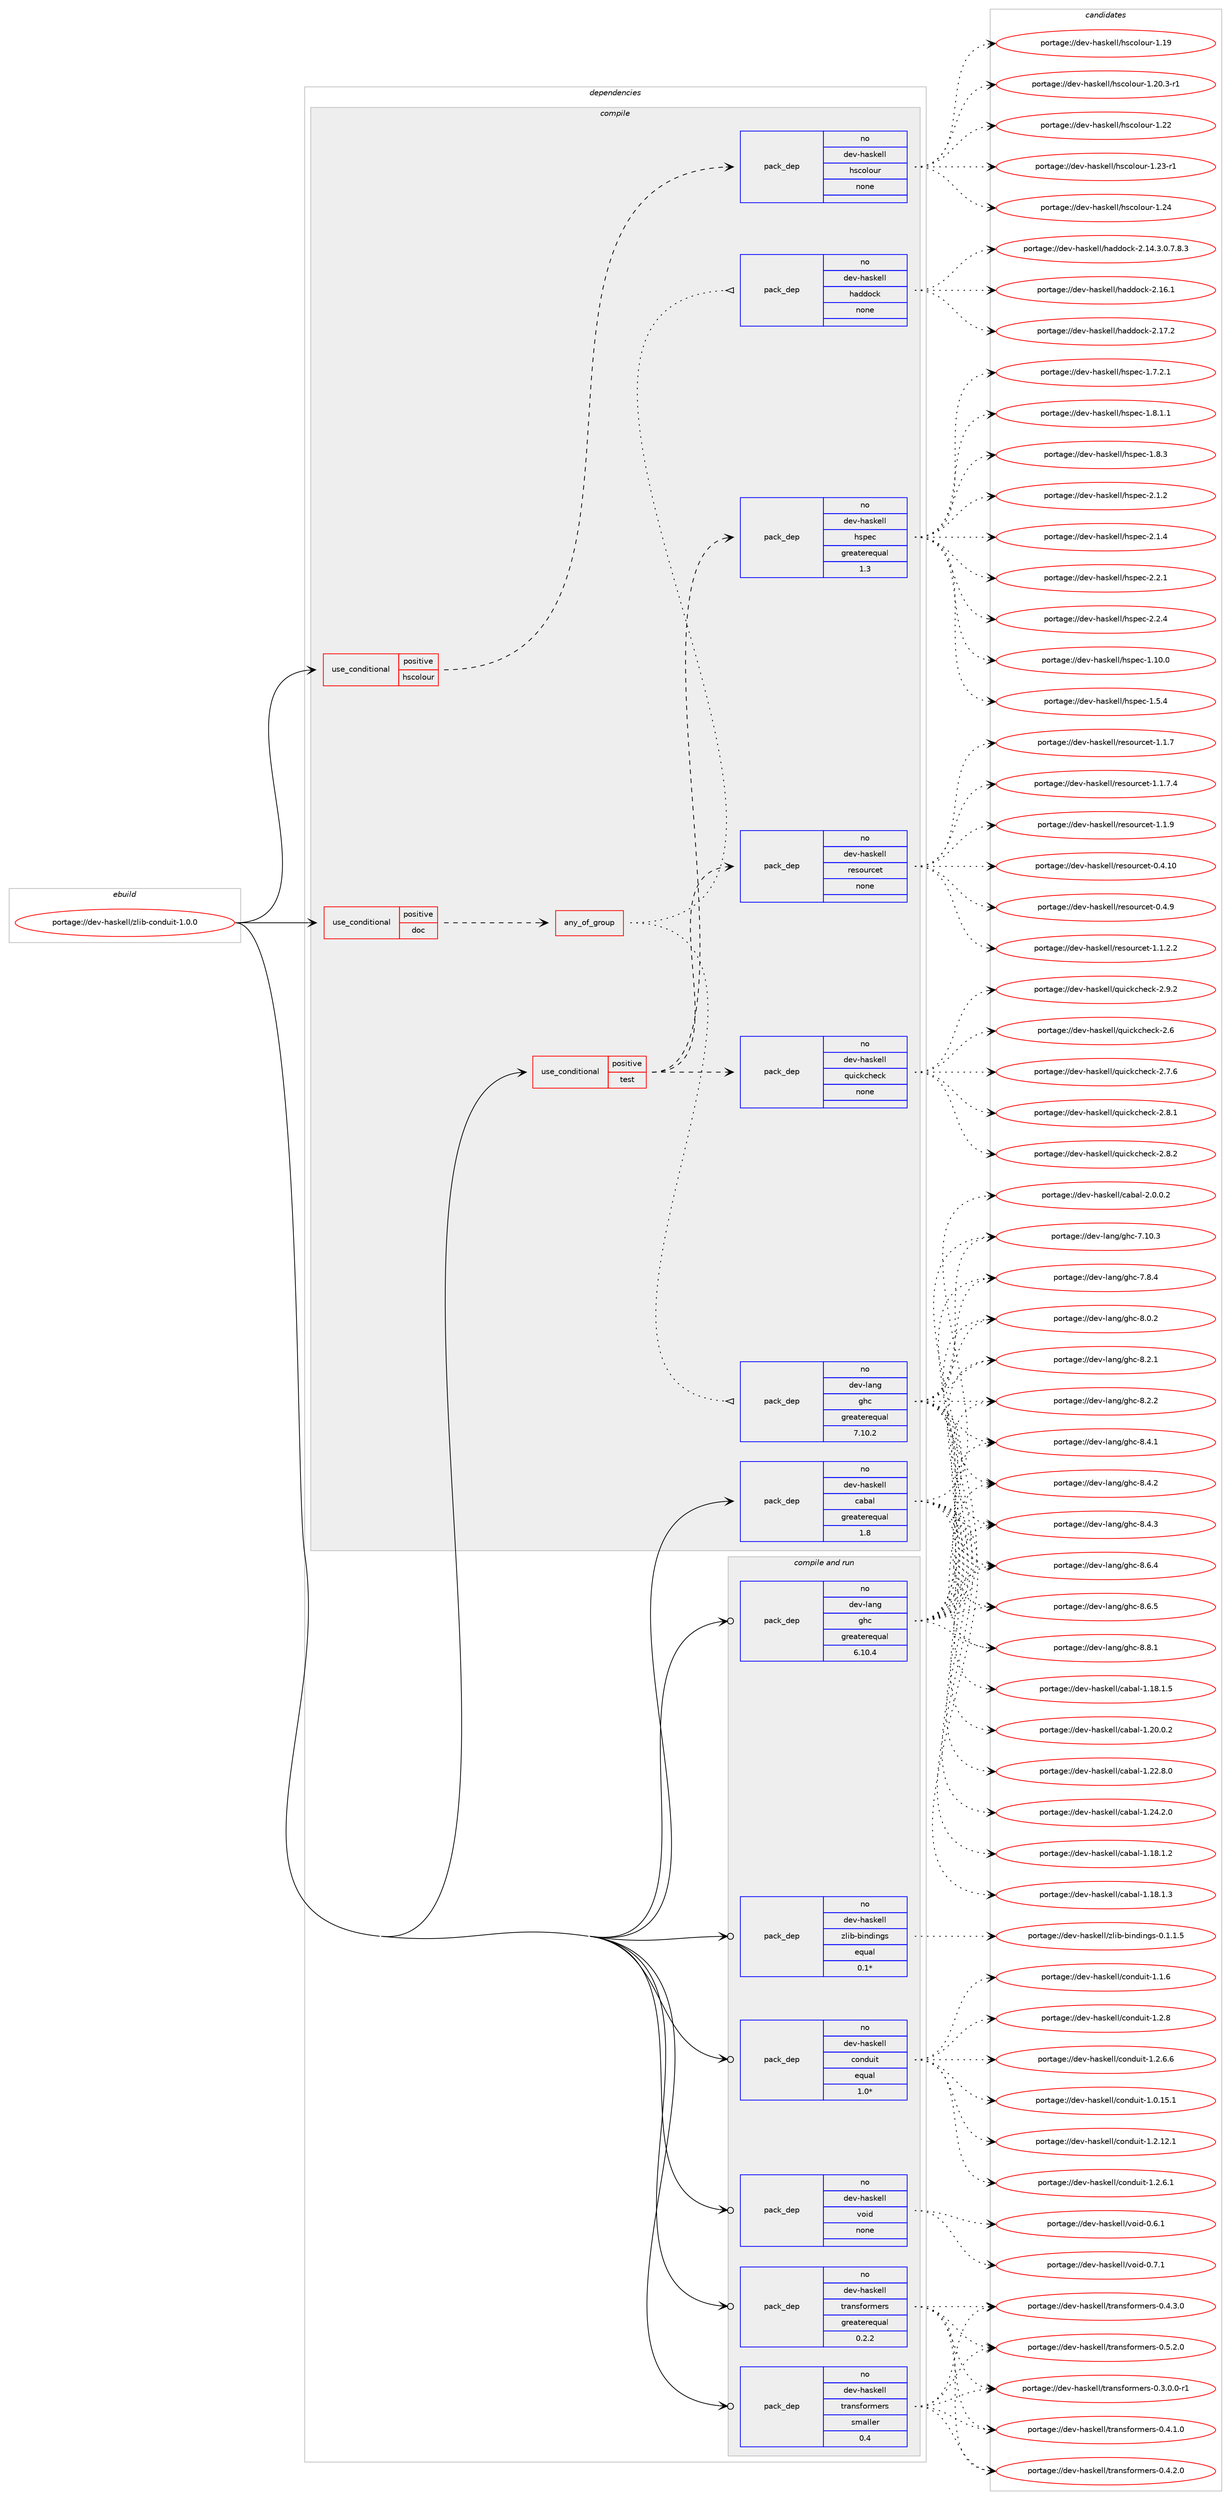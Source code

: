 digraph prolog {

# *************
# Graph options
# *************

newrank=true;
concentrate=true;
compound=true;
graph [rankdir=LR,fontname=Helvetica,fontsize=10,ranksep=1.5];#, ranksep=2.5, nodesep=0.2];
edge  [arrowhead=vee];
node  [fontname=Helvetica,fontsize=10];

# **********
# The ebuild
# **********

subgraph cluster_leftcol {
color=gray;
rank=same;
label=<<i>ebuild</i>>;
id [label="portage://dev-haskell/zlib-conduit-1.0.0", color=red, width=4, href="../dev-haskell/zlib-conduit-1.0.0.svg"];
}

# ****************
# The dependencies
# ****************

subgraph cluster_midcol {
color=gray;
label=<<i>dependencies</i>>;
subgraph cluster_compile {
fillcolor="#eeeeee";
style=filled;
label=<<i>compile</i>>;
subgraph cond17896 {
dependency85665 [label=<<TABLE BORDER="0" CELLBORDER="1" CELLSPACING="0" CELLPADDING="4"><TR><TD ROWSPAN="3" CELLPADDING="10">use_conditional</TD></TR><TR><TD>positive</TD></TR><TR><TD>doc</TD></TR></TABLE>>, shape=none, color=red];
subgraph any2649 {
dependency85666 [label=<<TABLE BORDER="0" CELLBORDER="1" CELLSPACING="0" CELLPADDING="4"><TR><TD CELLPADDING="10">any_of_group</TD></TR></TABLE>>, shape=none, color=red];subgraph pack65063 {
dependency85667 [label=<<TABLE BORDER="0" CELLBORDER="1" CELLSPACING="0" CELLPADDING="4" WIDTH="220"><TR><TD ROWSPAN="6" CELLPADDING="30">pack_dep</TD></TR><TR><TD WIDTH="110">no</TD></TR><TR><TD>dev-haskell</TD></TR><TR><TD>haddock</TD></TR><TR><TD>none</TD></TR><TR><TD></TD></TR></TABLE>>, shape=none, color=blue];
}
dependency85666:e -> dependency85667:w [weight=20,style="dotted",arrowhead="oinv"];
subgraph pack65064 {
dependency85668 [label=<<TABLE BORDER="0" CELLBORDER="1" CELLSPACING="0" CELLPADDING="4" WIDTH="220"><TR><TD ROWSPAN="6" CELLPADDING="30">pack_dep</TD></TR><TR><TD WIDTH="110">no</TD></TR><TR><TD>dev-lang</TD></TR><TR><TD>ghc</TD></TR><TR><TD>greaterequal</TD></TR><TR><TD>7.10.2</TD></TR></TABLE>>, shape=none, color=blue];
}
dependency85666:e -> dependency85668:w [weight=20,style="dotted",arrowhead="oinv"];
}
dependency85665:e -> dependency85666:w [weight=20,style="dashed",arrowhead="vee"];
}
id:e -> dependency85665:w [weight=20,style="solid",arrowhead="vee"];
subgraph cond17897 {
dependency85669 [label=<<TABLE BORDER="0" CELLBORDER="1" CELLSPACING="0" CELLPADDING="4"><TR><TD ROWSPAN="3" CELLPADDING="10">use_conditional</TD></TR><TR><TD>positive</TD></TR><TR><TD>hscolour</TD></TR></TABLE>>, shape=none, color=red];
subgraph pack65065 {
dependency85670 [label=<<TABLE BORDER="0" CELLBORDER="1" CELLSPACING="0" CELLPADDING="4" WIDTH="220"><TR><TD ROWSPAN="6" CELLPADDING="30">pack_dep</TD></TR><TR><TD WIDTH="110">no</TD></TR><TR><TD>dev-haskell</TD></TR><TR><TD>hscolour</TD></TR><TR><TD>none</TD></TR><TR><TD></TD></TR></TABLE>>, shape=none, color=blue];
}
dependency85669:e -> dependency85670:w [weight=20,style="dashed",arrowhead="vee"];
}
id:e -> dependency85669:w [weight=20,style="solid",arrowhead="vee"];
subgraph cond17898 {
dependency85671 [label=<<TABLE BORDER="0" CELLBORDER="1" CELLSPACING="0" CELLPADDING="4"><TR><TD ROWSPAN="3" CELLPADDING="10">use_conditional</TD></TR><TR><TD>positive</TD></TR><TR><TD>test</TD></TR></TABLE>>, shape=none, color=red];
subgraph pack65066 {
dependency85672 [label=<<TABLE BORDER="0" CELLBORDER="1" CELLSPACING="0" CELLPADDING="4" WIDTH="220"><TR><TD ROWSPAN="6" CELLPADDING="30">pack_dep</TD></TR><TR><TD WIDTH="110">no</TD></TR><TR><TD>dev-haskell</TD></TR><TR><TD>hspec</TD></TR><TR><TD>greaterequal</TD></TR><TR><TD>1.3</TD></TR></TABLE>>, shape=none, color=blue];
}
dependency85671:e -> dependency85672:w [weight=20,style="dashed",arrowhead="vee"];
subgraph pack65067 {
dependency85673 [label=<<TABLE BORDER="0" CELLBORDER="1" CELLSPACING="0" CELLPADDING="4" WIDTH="220"><TR><TD ROWSPAN="6" CELLPADDING="30">pack_dep</TD></TR><TR><TD WIDTH="110">no</TD></TR><TR><TD>dev-haskell</TD></TR><TR><TD>quickcheck</TD></TR><TR><TD>none</TD></TR><TR><TD></TD></TR></TABLE>>, shape=none, color=blue];
}
dependency85671:e -> dependency85673:w [weight=20,style="dashed",arrowhead="vee"];
subgraph pack65068 {
dependency85674 [label=<<TABLE BORDER="0" CELLBORDER="1" CELLSPACING="0" CELLPADDING="4" WIDTH="220"><TR><TD ROWSPAN="6" CELLPADDING="30">pack_dep</TD></TR><TR><TD WIDTH="110">no</TD></TR><TR><TD>dev-haskell</TD></TR><TR><TD>resourcet</TD></TR><TR><TD>none</TD></TR><TR><TD></TD></TR></TABLE>>, shape=none, color=blue];
}
dependency85671:e -> dependency85674:w [weight=20,style="dashed",arrowhead="vee"];
}
id:e -> dependency85671:w [weight=20,style="solid",arrowhead="vee"];
subgraph pack65069 {
dependency85675 [label=<<TABLE BORDER="0" CELLBORDER="1" CELLSPACING="0" CELLPADDING="4" WIDTH="220"><TR><TD ROWSPAN="6" CELLPADDING="30">pack_dep</TD></TR><TR><TD WIDTH="110">no</TD></TR><TR><TD>dev-haskell</TD></TR><TR><TD>cabal</TD></TR><TR><TD>greaterequal</TD></TR><TR><TD>1.8</TD></TR></TABLE>>, shape=none, color=blue];
}
id:e -> dependency85675:w [weight=20,style="solid",arrowhead="vee"];
}
subgraph cluster_compileandrun {
fillcolor="#eeeeee";
style=filled;
label=<<i>compile and run</i>>;
subgraph pack65070 {
dependency85676 [label=<<TABLE BORDER="0" CELLBORDER="1" CELLSPACING="0" CELLPADDING="4" WIDTH="220"><TR><TD ROWSPAN="6" CELLPADDING="30">pack_dep</TD></TR><TR><TD WIDTH="110">no</TD></TR><TR><TD>dev-haskell</TD></TR><TR><TD>conduit</TD></TR><TR><TD>equal</TD></TR><TR><TD>1.0*</TD></TR></TABLE>>, shape=none, color=blue];
}
id:e -> dependency85676:w [weight=20,style="solid",arrowhead="odotvee"];
subgraph pack65071 {
dependency85677 [label=<<TABLE BORDER="0" CELLBORDER="1" CELLSPACING="0" CELLPADDING="4" WIDTH="220"><TR><TD ROWSPAN="6" CELLPADDING="30">pack_dep</TD></TR><TR><TD WIDTH="110">no</TD></TR><TR><TD>dev-haskell</TD></TR><TR><TD>transformers</TD></TR><TR><TD>greaterequal</TD></TR><TR><TD>0.2.2</TD></TR></TABLE>>, shape=none, color=blue];
}
id:e -> dependency85677:w [weight=20,style="solid",arrowhead="odotvee"];
subgraph pack65072 {
dependency85678 [label=<<TABLE BORDER="0" CELLBORDER="1" CELLSPACING="0" CELLPADDING="4" WIDTH="220"><TR><TD ROWSPAN="6" CELLPADDING="30">pack_dep</TD></TR><TR><TD WIDTH="110">no</TD></TR><TR><TD>dev-haskell</TD></TR><TR><TD>transformers</TD></TR><TR><TD>smaller</TD></TR><TR><TD>0.4</TD></TR></TABLE>>, shape=none, color=blue];
}
id:e -> dependency85678:w [weight=20,style="solid",arrowhead="odotvee"];
subgraph pack65073 {
dependency85679 [label=<<TABLE BORDER="0" CELLBORDER="1" CELLSPACING="0" CELLPADDING="4" WIDTH="220"><TR><TD ROWSPAN="6" CELLPADDING="30">pack_dep</TD></TR><TR><TD WIDTH="110">no</TD></TR><TR><TD>dev-haskell</TD></TR><TR><TD>void</TD></TR><TR><TD>none</TD></TR><TR><TD></TD></TR></TABLE>>, shape=none, color=blue];
}
id:e -> dependency85679:w [weight=20,style="solid",arrowhead="odotvee"];
subgraph pack65074 {
dependency85680 [label=<<TABLE BORDER="0" CELLBORDER="1" CELLSPACING="0" CELLPADDING="4" WIDTH="220"><TR><TD ROWSPAN="6" CELLPADDING="30">pack_dep</TD></TR><TR><TD WIDTH="110">no</TD></TR><TR><TD>dev-haskell</TD></TR><TR><TD>zlib-bindings</TD></TR><TR><TD>equal</TD></TR><TR><TD>0.1*</TD></TR></TABLE>>, shape=none, color=blue];
}
id:e -> dependency85680:w [weight=20,style="solid",arrowhead="odotvee"];
subgraph pack65075 {
dependency85681 [label=<<TABLE BORDER="0" CELLBORDER="1" CELLSPACING="0" CELLPADDING="4" WIDTH="220"><TR><TD ROWSPAN="6" CELLPADDING="30">pack_dep</TD></TR><TR><TD WIDTH="110">no</TD></TR><TR><TD>dev-lang</TD></TR><TR><TD>ghc</TD></TR><TR><TD>greaterequal</TD></TR><TR><TD>6.10.4</TD></TR></TABLE>>, shape=none, color=blue];
}
id:e -> dependency85681:w [weight=20,style="solid",arrowhead="odotvee"];
}
subgraph cluster_run {
fillcolor="#eeeeee";
style=filled;
label=<<i>run</i>>;
}
}

# **************
# The candidates
# **************

subgraph cluster_choices {
rank=same;
color=gray;
label=<<i>candidates</i>>;

subgraph choice65063 {
color=black;
nodesep=1;
choiceportage1001011184510497115107101108108471049710010011199107455046495246514648465546564651 [label="portage://dev-haskell/haddock-2.14.3.0.7.8.3", color=red, width=4,href="../dev-haskell/haddock-2.14.3.0.7.8.3.svg"];
choiceportage100101118451049711510710110810847104971001001119910745504649544649 [label="portage://dev-haskell/haddock-2.16.1", color=red, width=4,href="../dev-haskell/haddock-2.16.1.svg"];
choiceportage100101118451049711510710110810847104971001001119910745504649554650 [label="portage://dev-haskell/haddock-2.17.2", color=red, width=4,href="../dev-haskell/haddock-2.17.2.svg"];
dependency85667:e -> choiceportage1001011184510497115107101108108471049710010011199107455046495246514648465546564651:w [style=dotted,weight="100"];
dependency85667:e -> choiceportage100101118451049711510710110810847104971001001119910745504649544649:w [style=dotted,weight="100"];
dependency85667:e -> choiceportage100101118451049711510710110810847104971001001119910745504649554650:w [style=dotted,weight="100"];
}
subgraph choice65064 {
color=black;
nodesep=1;
choiceportage1001011184510897110103471031049945554649484651 [label="portage://dev-lang/ghc-7.10.3", color=red, width=4,href="../dev-lang/ghc-7.10.3.svg"];
choiceportage10010111845108971101034710310499455546564652 [label="portage://dev-lang/ghc-7.8.4", color=red, width=4,href="../dev-lang/ghc-7.8.4.svg"];
choiceportage10010111845108971101034710310499455646484650 [label="portage://dev-lang/ghc-8.0.2", color=red, width=4,href="../dev-lang/ghc-8.0.2.svg"];
choiceportage10010111845108971101034710310499455646504649 [label="portage://dev-lang/ghc-8.2.1", color=red, width=4,href="../dev-lang/ghc-8.2.1.svg"];
choiceportage10010111845108971101034710310499455646504650 [label="portage://dev-lang/ghc-8.2.2", color=red, width=4,href="../dev-lang/ghc-8.2.2.svg"];
choiceportage10010111845108971101034710310499455646524649 [label="portage://dev-lang/ghc-8.4.1", color=red, width=4,href="../dev-lang/ghc-8.4.1.svg"];
choiceportage10010111845108971101034710310499455646524650 [label="portage://dev-lang/ghc-8.4.2", color=red, width=4,href="../dev-lang/ghc-8.4.2.svg"];
choiceportage10010111845108971101034710310499455646524651 [label="portage://dev-lang/ghc-8.4.3", color=red, width=4,href="../dev-lang/ghc-8.4.3.svg"];
choiceportage10010111845108971101034710310499455646544652 [label="portage://dev-lang/ghc-8.6.4", color=red, width=4,href="../dev-lang/ghc-8.6.4.svg"];
choiceportage10010111845108971101034710310499455646544653 [label="portage://dev-lang/ghc-8.6.5", color=red, width=4,href="../dev-lang/ghc-8.6.5.svg"];
choiceportage10010111845108971101034710310499455646564649 [label="portage://dev-lang/ghc-8.8.1", color=red, width=4,href="../dev-lang/ghc-8.8.1.svg"];
dependency85668:e -> choiceportage1001011184510897110103471031049945554649484651:w [style=dotted,weight="100"];
dependency85668:e -> choiceportage10010111845108971101034710310499455546564652:w [style=dotted,weight="100"];
dependency85668:e -> choiceportage10010111845108971101034710310499455646484650:w [style=dotted,weight="100"];
dependency85668:e -> choiceportage10010111845108971101034710310499455646504649:w [style=dotted,weight="100"];
dependency85668:e -> choiceportage10010111845108971101034710310499455646504650:w [style=dotted,weight="100"];
dependency85668:e -> choiceportage10010111845108971101034710310499455646524649:w [style=dotted,weight="100"];
dependency85668:e -> choiceportage10010111845108971101034710310499455646524650:w [style=dotted,weight="100"];
dependency85668:e -> choiceportage10010111845108971101034710310499455646524651:w [style=dotted,weight="100"];
dependency85668:e -> choiceportage10010111845108971101034710310499455646544652:w [style=dotted,weight="100"];
dependency85668:e -> choiceportage10010111845108971101034710310499455646544653:w [style=dotted,weight="100"];
dependency85668:e -> choiceportage10010111845108971101034710310499455646564649:w [style=dotted,weight="100"];
}
subgraph choice65065 {
color=black;
nodesep=1;
choiceportage100101118451049711510710110810847104115991111081111171144549464957 [label="portage://dev-haskell/hscolour-1.19", color=red, width=4,href="../dev-haskell/hscolour-1.19.svg"];
choiceportage10010111845104971151071011081084710411599111108111117114454946504846514511449 [label="portage://dev-haskell/hscolour-1.20.3-r1", color=red, width=4,href="../dev-haskell/hscolour-1.20.3-r1.svg"];
choiceportage100101118451049711510710110810847104115991111081111171144549465050 [label="portage://dev-haskell/hscolour-1.22", color=red, width=4,href="../dev-haskell/hscolour-1.22.svg"];
choiceportage1001011184510497115107101108108471041159911110811111711445494650514511449 [label="portage://dev-haskell/hscolour-1.23-r1", color=red, width=4,href="../dev-haskell/hscolour-1.23-r1.svg"];
choiceportage100101118451049711510710110810847104115991111081111171144549465052 [label="portage://dev-haskell/hscolour-1.24", color=red, width=4,href="../dev-haskell/hscolour-1.24.svg"];
dependency85670:e -> choiceportage100101118451049711510710110810847104115991111081111171144549464957:w [style=dotted,weight="100"];
dependency85670:e -> choiceportage10010111845104971151071011081084710411599111108111117114454946504846514511449:w [style=dotted,weight="100"];
dependency85670:e -> choiceportage100101118451049711510710110810847104115991111081111171144549465050:w [style=dotted,weight="100"];
dependency85670:e -> choiceportage1001011184510497115107101108108471041159911110811111711445494650514511449:w [style=dotted,weight="100"];
dependency85670:e -> choiceportage100101118451049711510710110810847104115991111081111171144549465052:w [style=dotted,weight="100"];
}
subgraph choice65066 {
color=black;
nodesep=1;
choiceportage1001011184510497115107101108108471041151121019945494649484648 [label="portage://dev-haskell/hspec-1.10.0", color=red, width=4,href="../dev-haskell/hspec-1.10.0.svg"];
choiceportage10010111845104971151071011081084710411511210199454946534652 [label="portage://dev-haskell/hspec-1.5.4", color=red, width=4,href="../dev-haskell/hspec-1.5.4.svg"];
choiceportage100101118451049711510710110810847104115112101994549465546504649 [label="portage://dev-haskell/hspec-1.7.2.1", color=red, width=4,href="../dev-haskell/hspec-1.7.2.1.svg"];
choiceportage100101118451049711510710110810847104115112101994549465646494649 [label="portage://dev-haskell/hspec-1.8.1.1", color=red, width=4,href="../dev-haskell/hspec-1.8.1.1.svg"];
choiceportage10010111845104971151071011081084710411511210199454946564651 [label="portage://dev-haskell/hspec-1.8.3", color=red, width=4,href="../dev-haskell/hspec-1.8.3.svg"];
choiceportage10010111845104971151071011081084710411511210199455046494650 [label="portage://dev-haskell/hspec-2.1.2", color=red, width=4,href="../dev-haskell/hspec-2.1.2.svg"];
choiceportage10010111845104971151071011081084710411511210199455046494652 [label="portage://dev-haskell/hspec-2.1.4", color=red, width=4,href="../dev-haskell/hspec-2.1.4.svg"];
choiceportage10010111845104971151071011081084710411511210199455046504649 [label="portage://dev-haskell/hspec-2.2.1", color=red, width=4,href="../dev-haskell/hspec-2.2.1.svg"];
choiceportage10010111845104971151071011081084710411511210199455046504652 [label="portage://dev-haskell/hspec-2.2.4", color=red, width=4,href="../dev-haskell/hspec-2.2.4.svg"];
dependency85672:e -> choiceportage1001011184510497115107101108108471041151121019945494649484648:w [style=dotted,weight="100"];
dependency85672:e -> choiceportage10010111845104971151071011081084710411511210199454946534652:w [style=dotted,weight="100"];
dependency85672:e -> choiceportage100101118451049711510710110810847104115112101994549465546504649:w [style=dotted,weight="100"];
dependency85672:e -> choiceportage100101118451049711510710110810847104115112101994549465646494649:w [style=dotted,weight="100"];
dependency85672:e -> choiceportage10010111845104971151071011081084710411511210199454946564651:w [style=dotted,weight="100"];
dependency85672:e -> choiceportage10010111845104971151071011081084710411511210199455046494650:w [style=dotted,weight="100"];
dependency85672:e -> choiceportage10010111845104971151071011081084710411511210199455046494652:w [style=dotted,weight="100"];
dependency85672:e -> choiceportage10010111845104971151071011081084710411511210199455046504649:w [style=dotted,weight="100"];
dependency85672:e -> choiceportage10010111845104971151071011081084710411511210199455046504652:w [style=dotted,weight="100"];
}
subgraph choice65067 {
color=black;
nodesep=1;
choiceportage10010111845104971151071011081084711311710599107991041019910745504654 [label="portage://dev-haskell/quickcheck-2.6", color=red, width=4,href="../dev-haskell/quickcheck-2.6.svg"];
choiceportage100101118451049711510710110810847113117105991079910410199107455046554654 [label="portage://dev-haskell/quickcheck-2.7.6", color=red, width=4,href="../dev-haskell/quickcheck-2.7.6.svg"];
choiceportage100101118451049711510710110810847113117105991079910410199107455046564649 [label="portage://dev-haskell/quickcheck-2.8.1", color=red, width=4,href="../dev-haskell/quickcheck-2.8.1.svg"];
choiceportage100101118451049711510710110810847113117105991079910410199107455046564650 [label="portage://dev-haskell/quickcheck-2.8.2", color=red, width=4,href="../dev-haskell/quickcheck-2.8.2.svg"];
choiceportage100101118451049711510710110810847113117105991079910410199107455046574650 [label="portage://dev-haskell/quickcheck-2.9.2", color=red, width=4,href="../dev-haskell/quickcheck-2.9.2.svg"];
dependency85673:e -> choiceportage10010111845104971151071011081084711311710599107991041019910745504654:w [style=dotted,weight="100"];
dependency85673:e -> choiceportage100101118451049711510710110810847113117105991079910410199107455046554654:w [style=dotted,weight="100"];
dependency85673:e -> choiceportage100101118451049711510710110810847113117105991079910410199107455046564649:w [style=dotted,weight="100"];
dependency85673:e -> choiceportage100101118451049711510710110810847113117105991079910410199107455046564650:w [style=dotted,weight="100"];
dependency85673:e -> choiceportage100101118451049711510710110810847113117105991079910410199107455046574650:w [style=dotted,weight="100"];
}
subgraph choice65068 {
color=black;
nodesep=1;
choiceportage1001011184510497115107101108108471141011151111171149910111645484652464948 [label="portage://dev-haskell/resourcet-0.4.10", color=red, width=4,href="../dev-haskell/resourcet-0.4.10.svg"];
choiceportage10010111845104971151071011081084711410111511111711499101116454846524657 [label="portage://dev-haskell/resourcet-0.4.9", color=red, width=4,href="../dev-haskell/resourcet-0.4.9.svg"];
choiceportage100101118451049711510710110810847114101115111117114991011164549464946504650 [label="portage://dev-haskell/resourcet-1.1.2.2", color=red, width=4,href="../dev-haskell/resourcet-1.1.2.2.svg"];
choiceportage10010111845104971151071011081084711410111511111711499101116454946494655 [label="portage://dev-haskell/resourcet-1.1.7", color=red, width=4,href="../dev-haskell/resourcet-1.1.7.svg"];
choiceportage100101118451049711510710110810847114101115111117114991011164549464946554652 [label="portage://dev-haskell/resourcet-1.1.7.4", color=red, width=4,href="../dev-haskell/resourcet-1.1.7.4.svg"];
choiceportage10010111845104971151071011081084711410111511111711499101116454946494657 [label="portage://dev-haskell/resourcet-1.1.9", color=red, width=4,href="../dev-haskell/resourcet-1.1.9.svg"];
dependency85674:e -> choiceportage1001011184510497115107101108108471141011151111171149910111645484652464948:w [style=dotted,weight="100"];
dependency85674:e -> choiceportage10010111845104971151071011081084711410111511111711499101116454846524657:w [style=dotted,weight="100"];
dependency85674:e -> choiceportage100101118451049711510710110810847114101115111117114991011164549464946504650:w [style=dotted,weight="100"];
dependency85674:e -> choiceportage10010111845104971151071011081084711410111511111711499101116454946494655:w [style=dotted,weight="100"];
dependency85674:e -> choiceportage100101118451049711510710110810847114101115111117114991011164549464946554652:w [style=dotted,weight="100"];
dependency85674:e -> choiceportage10010111845104971151071011081084711410111511111711499101116454946494657:w [style=dotted,weight="100"];
}
subgraph choice65069 {
color=black;
nodesep=1;
choiceportage10010111845104971151071011081084799979897108454946495646494650 [label="portage://dev-haskell/cabal-1.18.1.2", color=red, width=4,href="../dev-haskell/cabal-1.18.1.2.svg"];
choiceportage10010111845104971151071011081084799979897108454946495646494651 [label="portage://dev-haskell/cabal-1.18.1.3", color=red, width=4,href="../dev-haskell/cabal-1.18.1.3.svg"];
choiceportage10010111845104971151071011081084799979897108454946495646494653 [label="portage://dev-haskell/cabal-1.18.1.5", color=red, width=4,href="../dev-haskell/cabal-1.18.1.5.svg"];
choiceportage10010111845104971151071011081084799979897108454946504846484650 [label="portage://dev-haskell/cabal-1.20.0.2", color=red, width=4,href="../dev-haskell/cabal-1.20.0.2.svg"];
choiceportage10010111845104971151071011081084799979897108454946505046564648 [label="portage://dev-haskell/cabal-1.22.8.0", color=red, width=4,href="../dev-haskell/cabal-1.22.8.0.svg"];
choiceportage10010111845104971151071011081084799979897108454946505246504648 [label="portage://dev-haskell/cabal-1.24.2.0", color=red, width=4,href="../dev-haskell/cabal-1.24.2.0.svg"];
choiceportage100101118451049711510710110810847999798971084550464846484650 [label="portage://dev-haskell/cabal-2.0.0.2", color=red, width=4,href="../dev-haskell/cabal-2.0.0.2.svg"];
dependency85675:e -> choiceportage10010111845104971151071011081084799979897108454946495646494650:w [style=dotted,weight="100"];
dependency85675:e -> choiceportage10010111845104971151071011081084799979897108454946495646494651:w [style=dotted,weight="100"];
dependency85675:e -> choiceportage10010111845104971151071011081084799979897108454946495646494653:w [style=dotted,weight="100"];
dependency85675:e -> choiceportage10010111845104971151071011081084799979897108454946504846484650:w [style=dotted,weight="100"];
dependency85675:e -> choiceportage10010111845104971151071011081084799979897108454946505046564648:w [style=dotted,weight="100"];
dependency85675:e -> choiceportage10010111845104971151071011081084799979897108454946505246504648:w [style=dotted,weight="100"];
dependency85675:e -> choiceportage100101118451049711510710110810847999798971084550464846484650:w [style=dotted,weight="100"];
}
subgraph choice65070 {
color=black;
nodesep=1;
choiceportage10010111845104971151071011081084799111110100117105116454946484649534649 [label="portage://dev-haskell/conduit-1.0.15.1", color=red, width=4,href="../dev-haskell/conduit-1.0.15.1.svg"];
choiceportage10010111845104971151071011081084799111110100117105116454946494654 [label="portage://dev-haskell/conduit-1.1.6", color=red, width=4,href="../dev-haskell/conduit-1.1.6.svg"];
choiceportage10010111845104971151071011081084799111110100117105116454946504649504649 [label="portage://dev-haskell/conduit-1.2.12.1", color=red, width=4,href="../dev-haskell/conduit-1.2.12.1.svg"];
choiceportage100101118451049711510710110810847991111101001171051164549465046544649 [label="portage://dev-haskell/conduit-1.2.6.1", color=red, width=4,href="../dev-haskell/conduit-1.2.6.1.svg"];
choiceportage100101118451049711510710110810847991111101001171051164549465046544654 [label="portage://dev-haskell/conduit-1.2.6.6", color=red, width=4,href="../dev-haskell/conduit-1.2.6.6.svg"];
choiceportage10010111845104971151071011081084799111110100117105116454946504656 [label="portage://dev-haskell/conduit-1.2.8", color=red, width=4,href="../dev-haskell/conduit-1.2.8.svg"];
dependency85676:e -> choiceportage10010111845104971151071011081084799111110100117105116454946484649534649:w [style=dotted,weight="100"];
dependency85676:e -> choiceportage10010111845104971151071011081084799111110100117105116454946494654:w [style=dotted,weight="100"];
dependency85676:e -> choiceportage10010111845104971151071011081084799111110100117105116454946504649504649:w [style=dotted,weight="100"];
dependency85676:e -> choiceportage100101118451049711510710110810847991111101001171051164549465046544649:w [style=dotted,weight="100"];
dependency85676:e -> choiceportage100101118451049711510710110810847991111101001171051164549465046544654:w [style=dotted,weight="100"];
dependency85676:e -> choiceportage10010111845104971151071011081084799111110100117105116454946504656:w [style=dotted,weight="100"];
}
subgraph choice65071 {
color=black;
nodesep=1;
choiceportage1001011184510497115107101108108471161149711011510211111410910111411545484651464846484511449 [label="portage://dev-haskell/transformers-0.3.0.0-r1", color=red, width=4,href="../dev-haskell/transformers-0.3.0.0-r1.svg"];
choiceportage100101118451049711510710110810847116114971101151021111141091011141154548465246494648 [label="portage://dev-haskell/transformers-0.4.1.0", color=red, width=4,href="../dev-haskell/transformers-0.4.1.0.svg"];
choiceportage100101118451049711510710110810847116114971101151021111141091011141154548465246504648 [label="portage://dev-haskell/transformers-0.4.2.0", color=red, width=4,href="../dev-haskell/transformers-0.4.2.0.svg"];
choiceportage100101118451049711510710110810847116114971101151021111141091011141154548465246514648 [label="portage://dev-haskell/transformers-0.4.3.0", color=red, width=4,href="../dev-haskell/transformers-0.4.3.0.svg"];
choiceportage100101118451049711510710110810847116114971101151021111141091011141154548465346504648 [label="portage://dev-haskell/transformers-0.5.2.0", color=red, width=4,href="../dev-haskell/transformers-0.5.2.0.svg"];
dependency85677:e -> choiceportage1001011184510497115107101108108471161149711011510211111410910111411545484651464846484511449:w [style=dotted,weight="100"];
dependency85677:e -> choiceportage100101118451049711510710110810847116114971101151021111141091011141154548465246494648:w [style=dotted,weight="100"];
dependency85677:e -> choiceportage100101118451049711510710110810847116114971101151021111141091011141154548465246504648:w [style=dotted,weight="100"];
dependency85677:e -> choiceportage100101118451049711510710110810847116114971101151021111141091011141154548465246514648:w [style=dotted,weight="100"];
dependency85677:e -> choiceportage100101118451049711510710110810847116114971101151021111141091011141154548465346504648:w [style=dotted,weight="100"];
}
subgraph choice65072 {
color=black;
nodesep=1;
choiceportage1001011184510497115107101108108471161149711011510211111410910111411545484651464846484511449 [label="portage://dev-haskell/transformers-0.3.0.0-r1", color=red, width=4,href="../dev-haskell/transformers-0.3.0.0-r1.svg"];
choiceportage100101118451049711510710110810847116114971101151021111141091011141154548465246494648 [label="portage://dev-haskell/transformers-0.4.1.0", color=red, width=4,href="../dev-haskell/transformers-0.4.1.0.svg"];
choiceportage100101118451049711510710110810847116114971101151021111141091011141154548465246504648 [label="portage://dev-haskell/transformers-0.4.2.0", color=red, width=4,href="../dev-haskell/transformers-0.4.2.0.svg"];
choiceportage100101118451049711510710110810847116114971101151021111141091011141154548465246514648 [label="portage://dev-haskell/transformers-0.4.3.0", color=red, width=4,href="../dev-haskell/transformers-0.4.3.0.svg"];
choiceportage100101118451049711510710110810847116114971101151021111141091011141154548465346504648 [label="portage://dev-haskell/transformers-0.5.2.0", color=red, width=4,href="../dev-haskell/transformers-0.5.2.0.svg"];
dependency85678:e -> choiceportage1001011184510497115107101108108471161149711011510211111410910111411545484651464846484511449:w [style=dotted,weight="100"];
dependency85678:e -> choiceportage100101118451049711510710110810847116114971101151021111141091011141154548465246494648:w [style=dotted,weight="100"];
dependency85678:e -> choiceportage100101118451049711510710110810847116114971101151021111141091011141154548465246504648:w [style=dotted,weight="100"];
dependency85678:e -> choiceportage100101118451049711510710110810847116114971101151021111141091011141154548465246514648:w [style=dotted,weight="100"];
dependency85678:e -> choiceportage100101118451049711510710110810847116114971101151021111141091011141154548465346504648:w [style=dotted,weight="100"];
}
subgraph choice65073 {
color=black;
nodesep=1;
choiceportage100101118451049711510710110810847118111105100454846544649 [label="portage://dev-haskell/void-0.6.1", color=red, width=4,href="../dev-haskell/void-0.6.1.svg"];
choiceportage100101118451049711510710110810847118111105100454846554649 [label="portage://dev-haskell/void-0.7.1", color=red, width=4,href="../dev-haskell/void-0.7.1.svg"];
dependency85679:e -> choiceportage100101118451049711510710110810847118111105100454846544649:w [style=dotted,weight="100"];
dependency85679:e -> choiceportage100101118451049711510710110810847118111105100454846554649:w [style=dotted,weight="100"];
}
subgraph choice65074 {
color=black;
nodesep=1;
choiceportage1001011184510497115107101108108471221081059845981051101001051101031154548464946494653 [label="portage://dev-haskell/zlib-bindings-0.1.1.5", color=red, width=4,href="../dev-haskell/zlib-bindings-0.1.1.5.svg"];
dependency85680:e -> choiceportage1001011184510497115107101108108471221081059845981051101001051101031154548464946494653:w [style=dotted,weight="100"];
}
subgraph choice65075 {
color=black;
nodesep=1;
choiceportage1001011184510897110103471031049945554649484651 [label="portage://dev-lang/ghc-7.10.3", color=red, width=4,href="../dev-lang/ghc-7.10.3.svg"];
choiceportage10010111845108971101034710310499455546564652 [label="portage://dev-lang/ghc-7.8.4", color=red, width=4,href="../dev-lang/ghc-7.8.4.svg"];
choiceportage10010111845108971101034710310499455646484650 [label="portage://dev-lang/ghc-8.0.2", color=red, width=4,href="../dev-lang/ghc-8.0.2.svg"];
choiceportage10010111845108971101034710310499455646504649 [label="portage://dev-lang/ghc-8.2.1", color=red, width=4,href="../dev-lang/ghc-8.2.1.svg"];
choiceportage10010111845108971101034710310499455646504650 [label="portage://dev-lang/ghc-8.2.2", color=red, width=4,href="../dev-lang/ghc-8.2.2.svg"];
choiceportage10010111845108971101034710310499455646524649 [label="portage://dev-lang/ghc-8.4.1", color=red, width=4,href="../dev-lang/ghc-8.4.1.svg"];
choiceportage10010111845108971101034710310499455646524650 [label="portage://dev-lang/ghc-8.4.2", color=red, width=4,href="../dev-lang/ghc-8.4.2.svg"];
choiceportage10010111845108971101034710310499455646524651 [label="portage://dev-lang/ghc-8.4.3", color=red, width=4,href="../dev-lang/ghc-8.4.3.svg"];
choiceportage10010111845108971101034710310499455646544652 [label="portage://dev-lang/ghc-8.6.4", color=red, width=4,href="../dev-lang/ghc-8.6.4.svg"];
choiceportage10010111845108971101034710310499455646544653 [label="portage://dev-lang/ghc-8.6.5", color=red, width=4,href="../dev-lang/ghc-8.6.5.svg"];
choiceportage10010111845108971101034710310499455646564649 [label="portage://dev-lang/ghc-8.8.1", color=red, width=4,href="../dev-lang/ghc-8.8.1.svg"];
dependency85681:e -> choiceportage1001011184510897110103471031049945554649484651:w [style=dotted,weight="100"];
dependency85681:e -> choiceportage10010111845108971101034710310499455546564652:w [style=dotted,weight="100"];
dependency85681:e -> choiceportage10010111845108971101034710310499455646484650:w [style=dotted,weight="100"];
dependency85681:e -> choiceportage10010111845108971101034710310499455646504649:w [style=dotted,weight="100"];
dependency85681:e -> choiceportage10010111845108971101034710310499455646504650:w [style=dotted,weight="100"];
dependency85681:e -> choiceportage10010111845108971101034710310499455646524649:w [style=dotted,weight="100"];
dependency85681:e -> choiceportage10010111845108971101034710310499455646524650:w [style=dotted,weight="100"];
dependency85681:e -> choiceportage10010111845108971101034710310499455646524651:w [style=dotted,weight="100"];
dependency85681:e -> choiceportage10010111845108971101034710310499455646544652:w [style=dotted,weight="100"];
dependency85681:e -> choiceportage10010111845108971101034710310499455646544653:w [style=dotted,weight="100"];
dependency85681:e -> choiceportage10010111845108971101034710310499455646564649:w [style=dotted,weight="100"];
}
}

}
